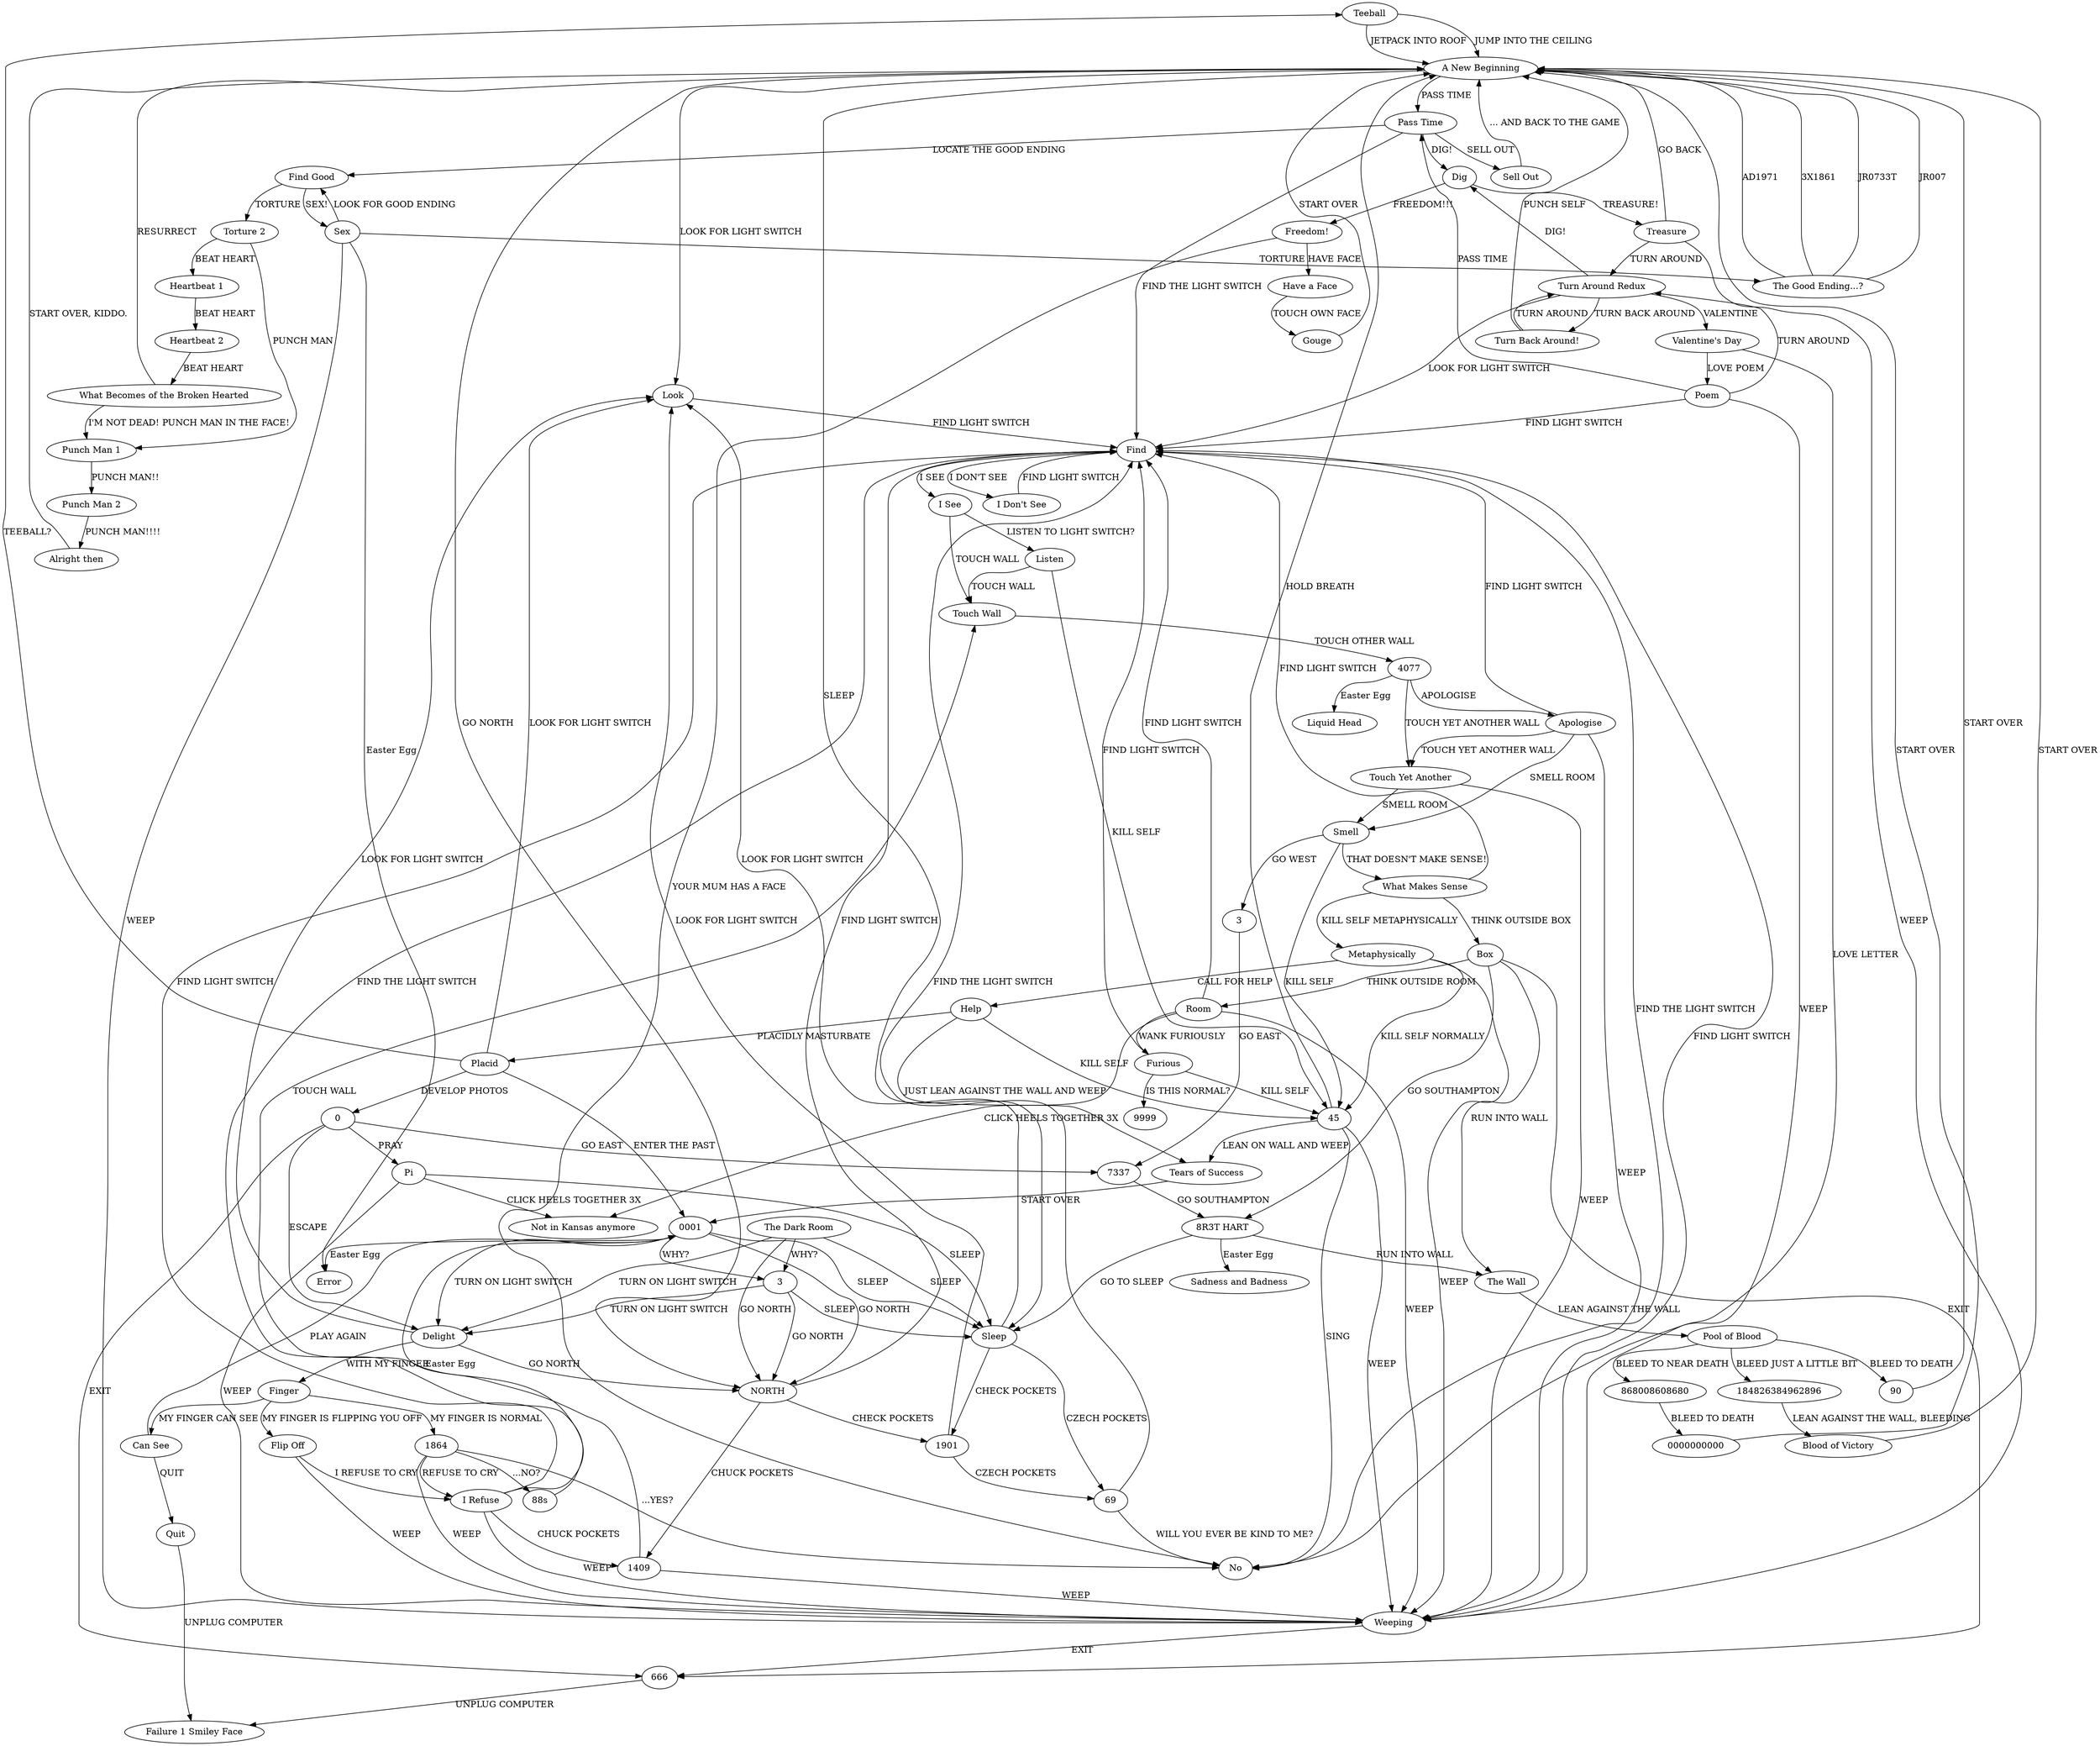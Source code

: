 digraph {
"lnH0pbvrgIw" [label="Teeball"]
"lnH0pbvrgIw" -> "UISc1Y1JEDI" [label="JETPACK INTO ROOF"]
"lnH0pbvrgIw" -> "UISc1Y1JEDI" [label="JUMP INTO THE CEILING"]
"7nTRcRTUTlM" [label="3"]
"7nTRcRTUTlM" -> "f9bZiAX70z0" [label="GO EAST"]
"UwIQLrK3h_4" [label="Blood of Victory"]
"UwIQLrK3h_4" -> "UISc1Y1JEDI" [label="START OVER"]
"TMHvA9bhDjA" [label="Turn Back Around!"]
"TMHvA9bhDjA" -> "UISc1Y1JEDI" [label="PUNCH SELF"]
"TMHvA9bhDjA" -> "jkwiUvv0dnA" [label="TURN AROUND"]
"hFcPlRXuxSk" [label="868008608680"]
"hFcPlRXuxSk" -> "jZ_VwF6B4VM" [label="BLEED TO DEATH"]
"LfdcnvFxBX8" [label="The Wall"]
"LfdcnvFxBX8" -> "TGRbeSK4tZE" [label="LEAN AGAINST THE WALL"]
"AiCNvkb8NnM" [label="Furious"]
"AiCNvkb8NnM" -> "ySCV7QbQ1sk" [label="IS THIS NORMAL?"]
"AiCNvkb8NnM" -> "F09kP2A_Cbg" [label="FIND LIGHT SWITCH"]
"AiCNvkb8NnM" -> "R8xou64tSNE" [label="KILL SELF"]
"6XfYtiIdJZY" [label="Torture 2"]
"6XfYtiIdJZY" -> "Xs9aBT6TNwQ" [label="BEAT HEART"]
"6XfYtiIdJZY" -> "nO710ZpEA4w" [label="PUNCH MAN"]
"yYxqfVS9KO8" [label="Quit"]
"yYxqfVS9KO8" -> "igzPyd_L4oc" [label="UNPLUG COMPUTER"]
"5jN7f9jLE7Y" [label="Touch Wall"]
"5jN7f9jLE7Y" -> "UudH7-3dF4g" [label="TOUCH OTHER WALL"]
"IQsqZx6R5HA" [label="No"]
"IQsqZx6R5HA" -> "F09kP2A_Cbg" [label="FIND THE LIGHT SWITCH"]
"4lm_bcc6wK8" [label="Sadness and Badness"]
"-WG36-XrcU4" [label="Delight"]
"-WG36-XrcU4" -> "KvDr5agcDiI" [label="LOOK FOR LIGHT SWITCH"]
"-WG36-XrcU4" -> "C-GPOhRRSgc" [label="WITH MY FINGER"]
"-WG36-XrcU4" -> "X6PD4IUlCwo" [label="GO NORTH"]
"jkwiUvv0dnA" [label="Turn Around Redux"]
"jkwiUvv0dnA" -> "TMHvA9bhDjA" [label="TURN BACK AROUND"]
"jkwiUvv0dnA" -> "SPHvt6yu0BI" [label="VALENTINE"]
"jkwiUvv0dnA" -> "99vLXb4v_hU" [label="DIG!"]
"jkwiUvv0dnA" -> "F09kP2A_Cbg" [label="LOOK FOR LIGHT SWITCH"]
"ZMAD6CAEV8I" [label="Can See"]
"ZMAD6CAEV8I" -> "3FLQ1ffhMiU" [label="PLAY AGAIN"]
"ZMAD6CAEV8I" -> "yYxqfVS9KO8" [label="QUIT"]
"p-JUxIibQxw" [label="Help"]
"p-JUxIibQxw" -> "2Pk6IYdCgZ0" [label="PLACIDLY MASTURBATE"]
"p-JUxIibQxw" -> "UNQSBQ7akyw" [label="JUST LEAN AGAINST THE WALL AND WEEP"]
"p-JUxIibQxw" -> "R8xou64tSNE" [label="KILL SELF"]
"6aB8851efZQ" [label="Apologise"]
"6aB8851efZQ" -> "dMiowNbu-pA" [label="TOUCH YET ANOTHER WALL"]
"6aB8851efZQ" -> "739VmAPjLLA" [label="SMELL ROOM"]
"6aB8851efZQ" -> "cxY9Ssv3ZT8" [label="WEEP"]
"6aB8851efZQ" -> "F09kP2A_Cbg" [label="FIND LIGHT SWITCH"]
"GZOAFBuYCpI" [label="Freedom!"]
"GZOAFBuYCpI" -> "5MTXOTjymOU" [label="HAVE FACE"]
"GZOAFBuYCpI" -> "IQsqZx6R5HA" [label="YOUR MUM HAS A FACE"]
"T5k68vWyWGg" [label="Not in Kansas anymore"]
"xDnARcMag8U" [label="What Becomes of the Broken Hearted"]
"xDnARcMag8U" -> "UISc1Y1JEDI" [label="RESURRECT"]
"xDnARcMag8U" -> "nO710ZpEA4w" [label="I'M NOT DEAD! PUNCH MAN IN THE FACE!"]
"RrUeD6F78Pc" [label="Metaphysically"]
"RrUeD6F78Pc" -> "R8xou64tSNE" [label="KILL SELF NORMALLY"]
"RrUeD6F78Pc" -> "cxY9Ssv3ZT8" [label="WEEP"]
"RrUeD6F78Pc" -> "p-JUxIibQxw" [label="CALL FOR HELP"]
"qwF3gsxm00A" [label="Punch Man 2"]
"qwF3gsxm00A" -> "T9QHjU2W4Ao" [label="PUNCH MAN!!!!"]
"ixijq65WbMU" [label="Find Good"]
"ixijq65WbMU" -> "9j6TJnJn2qk" [label="SEX!"]
"ixijq65WbMU" -> "6XfYtiIdJZY" [label="TORTURE"]
"morZQ2ZzIQA" [label="Heartbeat 2"]
"morZQ2ZzIQA" -> "xDnARcMag8U" [label="BEAT HEART"]
"F09kP2A_Cbg" [label="Find"]
"F09kP2A_Cbg" -> "74lPVt0Kdb4" [label="I SEE"]
"F09kP2A_Cbg" -> "BrUT8TYUP9g" [label="I DON'T SEE"]
"Xs9aBT6TNwQ" [label="Heartbeat 1"]
"Xs9aBT6TNwQ" -> "morZQ2ZzIQA" [label="BEAT HEART"]
"1Ht6DLN1NEM" [label="Liquid Head"]
"Yu7PpRnbsZw" [label="Box"]
"Yu7PpRnbsZw" -> "LfdcnvFxBX8" [label="RUN INTO WALL"]
"Yu7PpRnbsZw" -> "VBN1ecTX2qg" [label="GO SOUTHAMPTON"]
"Yu7PpRnbsZw" -> "DiTObrlSFuw" [label="THINK OUTSIDE ROOM"]
"Yu7PpRnbsZw" -> "p44cvgYfajA" [label="EXIT"]
"6TW-7E8PDEM" [label="1864"]
"6TW-7E8PDEM" -> "IQsqZx6R5HA" [label="...YES?"]
"6TW-7E8PDEM" -> "cxY9Ssv3ZT8" [label="WEEP"]
"6TW-7E8PDEM" -> "JiOFKPlQmE0" [label="...NO?"]
"6TW-7E8PDEM" -> "qVdVt3ULONI" [label="REFUSE TO CRY"]
"dMiowNbu-pA" [label="Touch Yet Another"]
"dMiowNbu-pA" -> "739VmAPjLLA" [label="SMELL ROOM"]
"dMiowNbu-pA" -> "cxY9Ssv3ZT8" [label="WEEP"]
"C-GPOhRRSgc" [label="Finger"]
"C-GPOhRRSgc" -> "6TW-7E8PDEM" [label="MY FINGER IS NORMAL"]
"C-GPOhRRSgc" -> "v1FuDz2B8GU" [label="MY FINGER IS FLIPPING YOU OFF"]
"C-GPOhRRSgc" -> "ZMAD6CAEV8I" [label="MY FINGER CAN SEE"]
"hvkjP6dqpfY" [label="The Dark Room"]
"hvkjP6dqpfY" -> "PPifzjxTahY" [label="WHY?"]
"hvkjP6dqpfY" -> "lsteokF2w8Q" [label="SLEEP"]
"hvkjP6dqpfY" -> "-WG36-XrcU4" [label="TURN ON LIGHT SWITCH"]
"hvkjP6dqpfY" -> "X6PD4IUlCwo" [label="GO NORTH"]
"jZ_VwF6B4VM" [label="0000000000"]
"jZ_VwF6B4VM" -> "UISc1Y1JEDI" [label="START OVER"]
"74lPVt0Kdb4" [label="I See"]
"74lPVt0Kdb4" -> "toaYpx5EnkU" [label="LISTEN TO LIGHT SWITCH?"]
"74lPVt0Kdb4" -> "5jN7f9jLE7Y" [label="TOUCH WALL"]
"rzUTxRo8Es4" [label="Error"]
"D4If-ezMVTk" [label="Poem"]
"D4If-ezMVTk" -> "jkwiUvv0dnA" [label="TURN AROUND"]
"D4If-ezMVTk" -> "cxY9Ssv3ZT8" [label="WEEP"]
"D4If-ezMVTk" -> "F09kP2A_Cbg" [label="FIND LIGHT SWITCH"]
"D4If-ezMVTk" -> "4wletuFhuaY" [label="PASS TIME"]
"JiOFKPlQmE0" [label="88s"]
"JiOFKPlQmE0" -> "F09kP2A_Cbg" [label="FIND THE LIGHT SWITCH"]
"igzPyd_L4oc" [label="Failure 1 Smiley Face"]
"T9QHjU2W4Ao" [label="Alright then"]
"T9QHjU2W4Ao" -> "UISc1Y1JEDI" [label="START OVER, KIDDO."]
"ySCV7QbQ1sk" [label="9999"]
"f9bZiAX70z0" [label="7337"]
"f9bZiAX70z0" -> "VBN1ecTX2qg" [label="GO SOUTHAMPTON"]
"PPifzjxTahY" [label="3"]
"PPifzjxTahY" -> "-WG36-XrcU4" [label="TURN ON LIGHT SWITCH"]
"PPifzjxTahY" -> "lsteokF2w8Q" [label="SLEEP"]
"PPifzjxTahY" -> "X6PD4IUlCwo" [label="GO NORTH"]
"6vl6H-ORpV8" [label="69"]
"6vl6H-ORpV8" -> "IQsqZx6R5HA" [label="WILL YOU EVER BE KIND TO ME?"]
"6vl6H-ORpV8" -> "F09kP2A_Cbg" [label="FIND THE LIGHT SWITCH"]
"X6PD4IUlCwo" [label="NORTH"]
"X6PD4IUlCwo" -> "RnI_7dfhL1A" [label="CHUCK POCKETS"]
"X6PD4IUlCwo" -> "tjxmverY9uA" [label="CHECK POCKETS"]
"X6PD4IUlCwo" -> "F09kP2A_Cbg" [label="FIND LIGHT SWITCH"]
"phnxJ0IUABU" [label="Treasure"]
"phnxJ0IUABU" -> "cxY9Ssv3ZT8" [label="WEEP"]
"phnxJ0IUABU" -> "UISc1Y1JEDI" [label="GO BACK"]
"phnxJ0IUABU" -> "jkwiUvv0dnA" [label="TURN AROUND"]
"p44cvgYfajA" [label="666"]
"p44cvgYfajA" -> "igzPyd_L4oc" [label="UNPLUG COMPUTER"]
"qVdVt3ULONI" [label="I Refuse"]
"qVdVt3ULONI" -> "cxY9Ssv3ZT8" [label="WEEP"]
"qVdVt3ULONI" -> "RnI_7dfhL1A" [label="CHUCK POCKETS"]
"qVdVt3ULONI" -> "F09kP2A_Cbg" [label="FIND LIGHT SWITCH"]
"qVdVt3ULONI" -> "3FLQ1ffhMiU" [label="Easter Egg"]
"RnI_7dfhL1A" [label="1409"]
"RnI_7dfhL1A" -> "cxY9Ssv3ZT8" [label="WEEP"]
"RnI_7dfhL1A" -> "5jN7f9jLE7Y" [label="TOUCH WALL"]
"tjxmverY9uA" [label="1901"]
"tjxmverY9uA" -> "KvDr5agcDiI" [label="LOOK FOR LIGHT SWITCH"]
"tjxmverY9uA" -> "6vl6H-ORpV8" [label="CZECH POCKETS"]
"9j6TJnJn2qk" [label="Sex"]
"9j6TJnJn2qk" -> "cxY9Ssv3ZT8" [label="WEEP"]
"9j6TJnJn2qk" -> "ixijq65WbMU" [label="LOOK FOR GOOD ENDING"]
"9j6TJnJn2qk" -> "lC-966nMV0o" [label="TORTURE"]
"9j6TJnJn2qk" -> "rzUTxRo8Es4" [label="Easter Egg"]
"kyOwDZOT39g" [label="90"]
"kyOwDZOT39g" -> "UISc1Y1JEDI" [label="START OVER"]
"UISc1Y1JEDI" [label="A New Beginning"]
"UISc1Y1JEDI" -> "KvDr5agcDiI" [label="LOOK FOR LIGHT SWITCH"]
"UISc1Y1JEDI" -> "X6PD4IUlCwo" [label="GO NORTH"]
"UISc1Y1JEDI" -> "lsteokF2w8Q" [label="SLEEP"]
"UISc1Y1JEDI" -> "4wletuFhuaY" [label="PASS TIME"]
"3FLQ1ffhMiU" [label="0001"]
"3FLQ1ffhMiU" -> "PPifzjxTahY" [label="WHY?"]
"3FLQ1ffhMiU" -> "-WG36-XrcU4" [label="TURN ON LIGHT SWITCH"]
"3FLQ1ffhMiU" -> "rzUTxRo8Es4" [label="Easter Egg"]
"3FLQ1ffhMiU" -> "lsteokF2w8Q" [label="SLEEP"]
"3FLQ1ffhMiU" -> "X6PD4IUlCwo" [label="GO NORTH"]
"PaP0cmpFk38" [label="184826384962896"]
"PaP0cmpFk38" -> "UwIQLrK3h_4" [label="LEAN AGAINST THE WALL, BLEEDING"]
"cxY9Ssv3ZT8" [label="Weeping"]
"cxY9Ssv3ZT8" -> "p44cvgYfajA" [label="EXIT"]
"cxY9Ssv3ZT8" -> "F09kP2A_Cbg" [label="FIND LIGHT SWITCH"]
"99vLXb4v_hU" [label="Dig"]
"99vLXb4v_hU" -> "phnxJ0IUABU" [label="TREASURE!"]
"99vLXb4v_hU" -> "GZOAFBuYCpI" [label="FREEDOM!!!"]
"VBN1ecTX2qg" [label="8R3T HART"]
"VBN1ecTX2qg" -> "lsteokF2w8Q" [label="GO TO SLEEP"]
"VBN1ecTX2qg" -> "LfdcnvFxBX8" [label="RUN INTO WALL"]
"VBN1ecTX2qg" -> "4lm_bcc6wK8" [label="Easter Egg"]
"_d-NWYuzrtM" [label="Sell Out"]
"_d-NWYuzrtM" -> "UISc1Y1JEDI" [label="... AND BACK TO THE GAME"]
"toaYpx5EnkU" [label="Listen"]
"toaYpx5EnkU" -> "5jN7f9jLE7Y" [label="TOUCH WALL"]
"toaYpx5EnkU" -> "R8xou64tSNE" [label="KILL SELF"]
"v1FuDz2B8GU" [label="Flip Off"]
"v1FuDz2B8GU" -> "cxY9Ssv3ZT8" [label="WEEP"]
"v1FuDz2B8GU" -> "qVdVt3ULONI" [label="I REFUSE TO CRY"]
"RS9RQWkGURI" [label="Gouge"]
"RS9RQWkGURI" -> "UISc1Y1JEDI" [label="START OVER"]
"lC-966nMV0o" [label="The Good Ending...?"]
"lC-966nMV0o" -> "UISc1Y1JEDI" [label="3X1861"]
"lC-966nMV0o" -> "UISc1Y1JEDI" [label="JR0733T"]
"lC-966nMV0o" -> "UISc1Y1JEDI" [label="JR007"]
"lC-966nMV0o" -> "UISc1Y1JEDI" [label="AD1971"]
"DiTObrlSFuw" [label="Room"]
"DiTObrlSFuw" -> "cxY9Ssv3ZT8" [label="WEEP"]
"DiTObrlSFuw" -> "AiCNvkb8NnM" [label="WANK FURIOUSLY"]
"DiTObrlSFuw" -> "F09kP2A_Cbg" [label="FIND LIGHT SWITCH"]
"DiTObrlSFuw" -> "T5k68vWyWGg" [label="CLICK HEELS TOGETHER 3X"]
"u8qoXAMwrys" [label="0"]
"u8qoXAMwrys" -> "7TP_n_pYL8g" [label="PRAY"]
"u8qoXAMwrys" -> "p44cvgYfajA" [label="EXIT"]
"u8qoXAMwrys" -> "f9bZiAX70z0" [label="GO EAST"]
"u8qoXAMwrys" -> "-WG36-XrcU4" [label="ESCAPE"]
"BrUT8TYUP9g" [label="I Don't See"]
"BrUT8TYUP9g" -> "F09kP2A_Cbg" [label="FIND LIGHT SWITCH"]
"2Pk6IYdCgZ0" [label="Placid"]
"2Pk6IYdCgZ0" -> "u8qoXAMwrys" [label="DEVELOP PHOTOS"]
"2Pk6IYdCgZ0" -> "KvDr5agcDiI" [label="LOOK FOR LIGHT SWITCH"]
"2Pk6IYdCgZ0" -> "3FLQ1ffhMiU" [label="ENTER THE PAST"]
"2Pk6IYdCgZ0" -> "lnH0pbvrgIw" [label="TEEBALL?"]
"739VmAPjLLA" [label="Smell"]
"739VmAPjLLA" -> "7nTRcRTUTlM" [label="GO WEST"]
"739VmAPjLLA" -> "f66WRFif9Gw" [label="THAT DOESN'T MAKE SENSE!"]
"739VmAPjLLA" -> "R8xou64tSNE" [label="KILL SELF"]
"f66WRFif9Gw" [label="What Makes Sense"]
"f66WRFif9Gw" -> "RrUeD6F78Pc" [label="KILL SELF METAPHYSICALLY"]
"f66WRFif9Gw" -> "F09kP2A_Cbg" [label="FIND LIGHT SWITCH"]
"f66WRFif9Gw" -> "Yu7PpRnbsZw" [label="THINK OUTSIDE BOX"]
"SPHvt6yu0BI" [label="Valentine's Day"]
"SPHvt6yu0BI" -> "IQsqZx6R5HA" [label="LOVE LETTER"]
"SPHvt6yu0BI" -> "D4If-ezMVTk" [label="LOVE POEM"]
"KvDr5agcDiI" [label="Look"]
"KvDr5agcDiI" -> "F09kP2A_Cbg" [label="FIND LIGHT SWITCH"]
"lsteokF2w8Q" [label="Sleep"]
"lsteokF2w8Q" -> "6vl6H-ORpV8" [label="CZECH POCKETS"]
"lsteokF2w8Q" -> "tjxmverY9uA" [label="CHECK POCKETS"]
"lsteokF2w8Q" -> "KvDr5agcDiI" [label="LOOK FOR LIGHT SWITCH"]
"UNQSBQ7akyw" [label="Tears of Success"]
"UNQSBQ7akyw" -> "3FLQ1ffhMiU" [label="START OVER"]
"nO710ZpEA4w" [label="Punch Man 1"]
"nO710ZpEA4w" -> "qwF3gsxm00A" [label="PUNCH MAN!!"]
"7TP_n_pYL8g" [label="Pi"]
"7TP_n_pYL8g" -> "cxY9Ssv3ZT8" [label="WEEP"]
"7TP_n_pYL8g" -> "lsteokF2w8Q" [label="SLEEP"]
"7TP_n_pYL8g" -> "T5k68vWyWGg" [label="CLICK HEELS TOGETHER 3X"]
"R8xou64tSNE" [label="45"]
"R8xou64tSNE" -> "UISc1Y1JEDI" [label="HOLD BREATH"]
"R8xou64tSNE" -> "IQsqZx6R5HA" [label="SING"]
"R8xou64tSNE" -> "cxY9Ssv3ZT8" [label="WEEP"]
"R8xou64tSNE" -> "UNQSBQ7akyw" [label="LEAN ON WALL AND WEEP"]
"TGRbeSK4tZE" [label="Pool of Blood"]
"TGRbeSK4tZE" -> "hFcPlRXuxSk" [label="BLEED TO NEAR DEATH"]
"TGRbeSK4tZE" -> "kyOwDZOT39g" [label="BLEED TO DEATH"]
"TGRbeSK4tZE" -> "PaP0cmpFk38" [label="BLEED JUST A LITTLE BIT"]
"4wletuFhuaY" [label="Pass Time"]
"4wletuFhuaY" -> "_d-NWYuzrtM" [label="SELL OUT"]
"4wletuFhuaY" -> "ixijq65WbMU" [label="LOCATE THE GOOD ENDING"]
"4wletuFhuaY" -> "99vLXb4v_hU" [label="DIG!"]
"4wletuFhuaY" -> "F09kP2A_Cbg" [label="FIND THE LIGHT SWITCH"]
"5MTXOTjymOU" [label="Have a Face"]
"5MTXOTjymOU" -> "RS9RQWkGURI" [label="TOUCH OWN FACE"]
"UudH7-3dF4g" [label="4077"]
"UudH7-3dF4g" -> "dMiowNbu-pA" [label="TOUCH YET ANOTHER WALL"]
"UudH7-3dF4g" -> "1Ht6DLN1NEM" [label="Easter Egg"]
"UudH7-3dF4g" -> "6aB8851efZQ" [label="APOLOGISE"]
}
